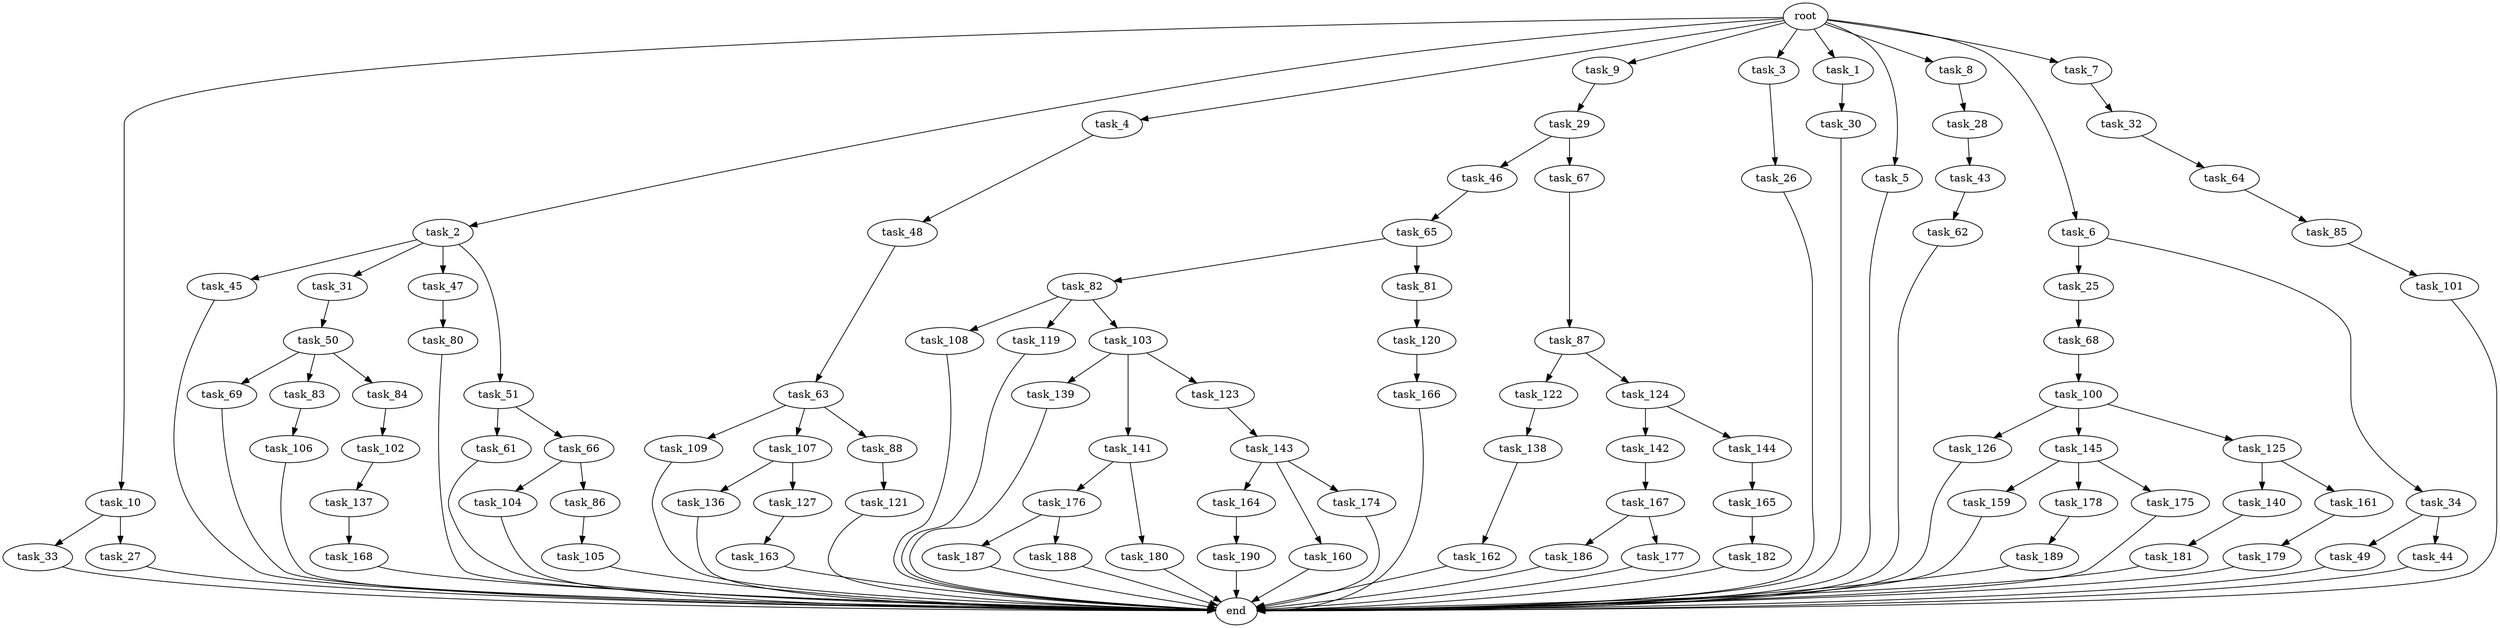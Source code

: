 digraph G {
  task_102 [size="1717986918.400000"];
  task_65 [size="154618822.656000"];
  task_176 [size="618475290.624000"];
  task_142 [size="1717986918.400000"];
  task_162 [size="154618822.656000"];
  task_105 [size="618475290.624000"];
  task_182 [size="429496729.600000"];
  task_166 [size="1717986918.400000"];
  task_45 [size="841813590.016000"];
  task_163 [size="1717986918.400000"];
  task_144 [size="1717986918.400000"];
  task_46 [size="841813590.016000"];
  task_179 [size="1099511627.776000"];
  task_164 [size="841813590.016000"];
  task_82 [size="154618822.656000"];
  task_10 [size="2.048000"];
  task_139 [size="68719476.736000"];
  task_28 [size="841813590.016000"];
  task_50 [size="618475290.624000"];
  task_62 [size="1717986918.400000"];
  task_49 [size="1099511627.776000"];
  task_136 [size="429496729.600000"];
  task_181 [size="1099511627.776000"];
  task_120 [size="274877906.944000"];
  task_121 [size="429496729.600000"];
  task_140 [size="154618822.656000"];
  task_25 [size="1717986918.400000"];
  task_190 [size="274877906.944000"];
  task_122 [size="274877906.944000"];
  task_126 [size="274877906.944000"];
  task_159 [size="154618822.656000"];
  task_2 [size="2.048000"];
  task_108 [size="154618822.656000"];
  task_186 [size="618475290.624000"];
  task_30 [size="429496729.600000"];
  task_31 [size="841813590.016000"];
  task_177 [size="618475290.624000"];
  task_160 [size="841813590.016000"];
  task_104 [size="1099511627.776000"];
  task_33 [size="429496729.600000"];
  task_4 [size="2.048000"];
  task_109 [size="429496729.600000"];
  task_48 [size="429496729.600000"];
  task_27 [size="429496729.600000"];
  task_64 [size="841813590.016000"];
  task_44 [size="1099511627.776000"];
  task_85 [size="618475290.624000"];
  task_80 [size="841813590.016000"];
  task_100 [size="1717986918.400000"];
  task_138 [size="1391569403.904000"];
  task_119 [size="154618822.656000"];
  task_106 [size="1717986918.400000"];
  task_34 [size="1717986918.400000"];
  task_9 [size="2.048000"];
  task_32 [size="618475290.624000"];
  task_143 [size="68719476.736000"];
  task_3 [size="2.048000"];
  task_174 [size="841813590.016000"];
  task_86 [size="1099511627.776000"];
  task_189 [size="274877906.944000"];
  task_101 [size="154618822.656000"];
  task_1 [size="2.048000"];
  task_107 [size="429496729.600000"];
  task_26 [size="274877906.944000"];
  task_69 [size="68719476.736000"];
  task_167 [size="1099511627.776000"];
  task_5 [size="2.048000"];
  task_88 [size="429496729.600000"];
  end [size="0.000000"];
  task_8 [size="2.048000"];
  task_87 [size="274877906.944000"];
  task_141 [size="68719476.736000"];
  task_83 [size="68719476.736000"];
  task_63 [size="1717986918.400000"];
  task_127 [size="429496729.600000"];
  task_84 [size="68719476.736000"];
  task_29 [size="1717986918.400000"];
  task_145 [size="274877906.944000"];
  task_178 [size="154618822.656000"];
  root [size="0.000000"];
  task_187 [size="154618822.656000"];
  task_47 [size="841813590.016000"];
  task_123 [size="68719476.736000"];
  task_180 [size="618475290.624000"];
  task_6 [size="2.048000"];
  task_7 [size="2.048000"];
  task_67 [size="841813590.016000"];
  task_43 [size="1717986918.400000"];
  task_61 [size="1099511627.776000"];
  task_175 [size="154618822.656000"];
  task_188 [size="154618822.656000"];
  task_168 [size="1391569403.904000"];
  task_81 [size="154618822.656000"];
  task_165 [size="841813590.016000"];
  task_161 [size="154618822.656000"];
  task_51 [size="841813590.016000"];
  task_125 [size="274877906.944000"];
  task_124 [size="274877906.944000"];
  task_137 [size="68719476.736000"];
  task_68 [size="1717986918.400000"];
  task_66 [size="1099511627.776000"];
  task_103 [size="154618822.656000"];

  task_102 -> task_137 [size="33554432.000000"];
  task_65 -> task_82 [size="75497472.000000"];
  task_65 -> task_81 [size="75497472.000000"];
  task_176 -> task_188 [size="75497472.000000"];
  task_176 -> task_187 [size="75497472.000000"];
  task_142 -> task_167 [size="536870912.000000"];
  task_162 -> end [size="1.000000"];
  task_105 -> end [size="1.000000"];
  task_182 -> end [size="1.000000"];
  task_166 -> end [size="1.000000"];
  task_45 -> end [size="1.000000"];
  task_163 -> end [size="1.000000"];
  task_144 -> task_165 [size="411041792.000000"];
  task_46 -> task_65 [size="75497472.000000"];
  task_179 -> end [size="1.000000"];
  task_164 -> task_190 [size="134217728.000000"];
  task_82 -> task_103 [size="75497472.000000"];
  task_82 -> task_108 [size="75497472.000000"];
  task_82 -> task_119 [size="75497472.000000"];
  task_10 -> task_33 [size="209715200.000000"];
  task_10 -> task_27 [size="209715200.000000"];
  task_139 -> end [size="1.000000"];
  task_28 -> task_43 [size="838860800.000000"];
  task_50 -> task_69 [size="33554432.000000"];
  task_50 -> task_84 [size="33554432.000000"];
  task_50 -> task_83 [size="33554432.000000"];
  task_62 -> end [size="1.000000"];
  task_49 -> end [size="1.000000"];
  task_136 -> end [size="1.000000"];
  task_181 -> end [size="1.000000"];
  task_120 -> task_166 [size="838860800.000000"];
  task_121 -> end [size="1.000000"];
  task_140 -> task_181 [size="536870912.000000"];
  task_25 -> task_68 [size="838860800.000000"];
  task_190 -> end [size="1.000000"];
  task_122 -> task_138 [size="679477248.000000"];
  task_126 -> end [size="1.000000"];
  task_159 -> end [size="1.000000"];
  task_2 -> task_45 [size="411041792.000000"];
  task_2 -> task_47 [size="411041792.000000"];
  task_2 -> task_51 [size="411041792.000000"];
  task_2 -> task_31 [size="411041792.000000"];
  task_108 -> end [size="1.000000"];
  task_186 -> end [size="1.000000"];
  task_30 -> end [size="1.000000"];
  task_31 -> task_50 [size="301989888.000000"];
  task_177 -> end [size="1.000000"];
  task_160 -> end [size="1.000000"];
  task_104 -> end [size="1.000000"];
  task_33 -> end [size="1.000000"];
  task_4 -> task_48 [size="209715200.000000"];
  task_109 -> end [size="1.000000"];
  task_48 -> task_63 [size="838860800.000000"];
  task_27 -> end [size="1.000000"];
  task_64 -> task_85 [size="301989888.000000"];
  task_44 -> end [size="1.000000"];
  task_85 -> task_101 [size="75497472.000000"];
  task_80 -> end [size="1.000000"];
  task_100 -> task_145 [size="134217728.000000"];
  task_100 -> task_126 [size="134217728.000000"];
  task_100 -> task_125 [size="134217728.000000"];
  task_138 -> task_162 [size="75497472.000000"];
  task_119 -> end [size="1.000000"];
  task_106 -> end [size="1.000000"];
  task_34 -> task_49 [size="536870912.000000"];
  task_34 -> task_44 [size="536870912.000000"];
  task_9 -> task_29 [size="838860800.000000"];
  task_32 -> task_64 [size="411041792.000000"];
  task_143 -> task_160 [size="411041792.000000"];
  task_143 -> task_164 [size="411041792.000000"];
  task_143 -> task_174 [size="411041792.000000"];
  task_3 -> task_26 [size="134217728.000000"];
  task_174 -> end [size="1.000000"];
  task_86 -> task_105 [size="301989888.000000"];
  task_189 -> end [size="1.000000"];
  task_101 -> end [size="1.000000"];
  task_1 -> task_30 [size="209715200.000000"];
  task_107 -> task_136 [size="209715200.000000"];
  task_107 -> task_127 [size="209715200.000000"];
  task_26 -> end [size="1.000000"];
  task_69 -> end [size="1.000000"];
  task_167 -> task_186 [size="301989888.000000"];
  task_167 -> task_177 [size="301989888.000000"];
  task_5 -> end [size="1.000000"];
  task_88 -> task_121 [size="209715200.000000"];
  task_8 -> task_28 [size="411041792.000000"];
  task_87 -> task_124 [size="134217728.000000"];
  task_87 -> task_122 [size="134217728.000000"];
  task_141 -> task_180 [size="301989888.000000"];
  task_141 -> task_176 [size="301989888.000000"];
  task_83 -> task_106 [size="838860800.000000"];
  task_63 -> task_107 [size="209715200.000000"];
  task_63 -> task_109 [size="209715200.000000"];
  task_63 -> task_88 [size="209715200.000000"];
  task_127 -> task_163 [size="838860800.000000"];
  task_84 -> task_102 [size="838860800.000000"];
  task_29 -> task_46 [size="411041792.000000"];
  task_29 -> task_67 [size="411041792.000000"];
  task_145 -> task_175 [size="75497472.000000"];
  task_145 -> task_178 [size="75497472.000000"];
  task_145 -> task_159 [size="75497472.000000"];
  task_178 -> task_189 [size="134217728.000000"];
  root -> task_2 [size="1.000000"];
  root -> task_6 [size="1.000000"];
  root -> task_4 [size="1.000000"];
  root -> task_5 [size="1.000000"];
  root -> task_10 [size="1.000000"];
  root -> task_3 [size="1.000000"];
  root -> task_9 [size="1.000000"];
  root -> task_8 [size="1.000000"];
  root -> task_7 [size="1.000000"];
  root -> task_1 [size="1.000000"];
  task_187 -> end [size="1.000000"];
  task_47 -> task_80 [size="411041792.000000"];
  task_123 -> task_143 [size="33554432.000000"];
  task_180 -> end [size="1.000000"];
  task_6 -> task_25 [size="838860800.000000"];
  task_6 -> task_34 [size="838860800.000000"];
  task_7 -> task_32 [size="301989888.000000"];
  task_67 -> task_87 [size="134217728.000000"];
  task_43 -> task_62 [size="838860800.000000"];
  task_61 -> end [size="1.000000"];
  task_175 -> end [size="1.000000"];
  task_188 -> end [size="1.000000"];
  task_168 -> end [size="1.000000"];
  task_81 -> task_120 [size="134217728.000000"];
  task_165 -> task_182 [size="209715200.000000"];
  task_161 -> task_179 [size="536870912.000000"];
  task_51 -> task_61 [size="536870912.000000"];
  task_51 -> task_66 [size="536870912.000000"];
  task_125 -> task_161 [size="75497472.000000"];
  task_125 -> task_140 [size="75497472.000000"];
  task_124 -> task_142 [size="838860800.000000"];
  task_124 -> task_144 [size="838860800.000000"];
  task_137 -> task_168 [size="679477248.000000"];
  task_68 -> task_100 [size="838860800.000000"];
  task_66 -> task_86 [size="536870912.000000"];
  task_66 -> task_104 [size="536870912.000000"];
  task_103 -> task_139 [size="33554432.000000"];
  task_103 -> task_123 [size="33554432.000000"];
  task_103 -> task_141 [size="33554432.000000"];
}
